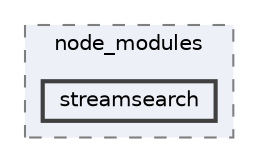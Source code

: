digraph "C:/Users/arisc/OneDrive/Documents/GitHub/FINAL/EcoEats-Project/node_modules/streamsearch"
{
 // LATEX_PDF_SIZE
  bgcolor="transparent";
  edge [fontname=Helvetica,fontsize=10,labelfontname=Helvetica,labelfontsize=10];
  node [fontname=Helvetica,fontsize=10,shape=box,height=0.2,width=0.4];
  compound=true
  subgraph clusterdir_5091f2b68170d33f954320199e2fed0a {
    graph [ bgcolor="#edf0f7", pencolor="grey50", label="node_modules", fontname=Helvetica,fontsize=10 style="filled,dashed", URL="dir_5091f2b68170d33f954320199e2fed0a.html",tooltip=""]
  dir_b59479c885567374f0019edf36ecc8c7 [label="streamsearch", fillcolor="#edf0f7", color="grey25", style="filled,bold", URL="dir_b59479c885567374f0019edf36ecc8c7.html",tooltip=""];
  }
}
